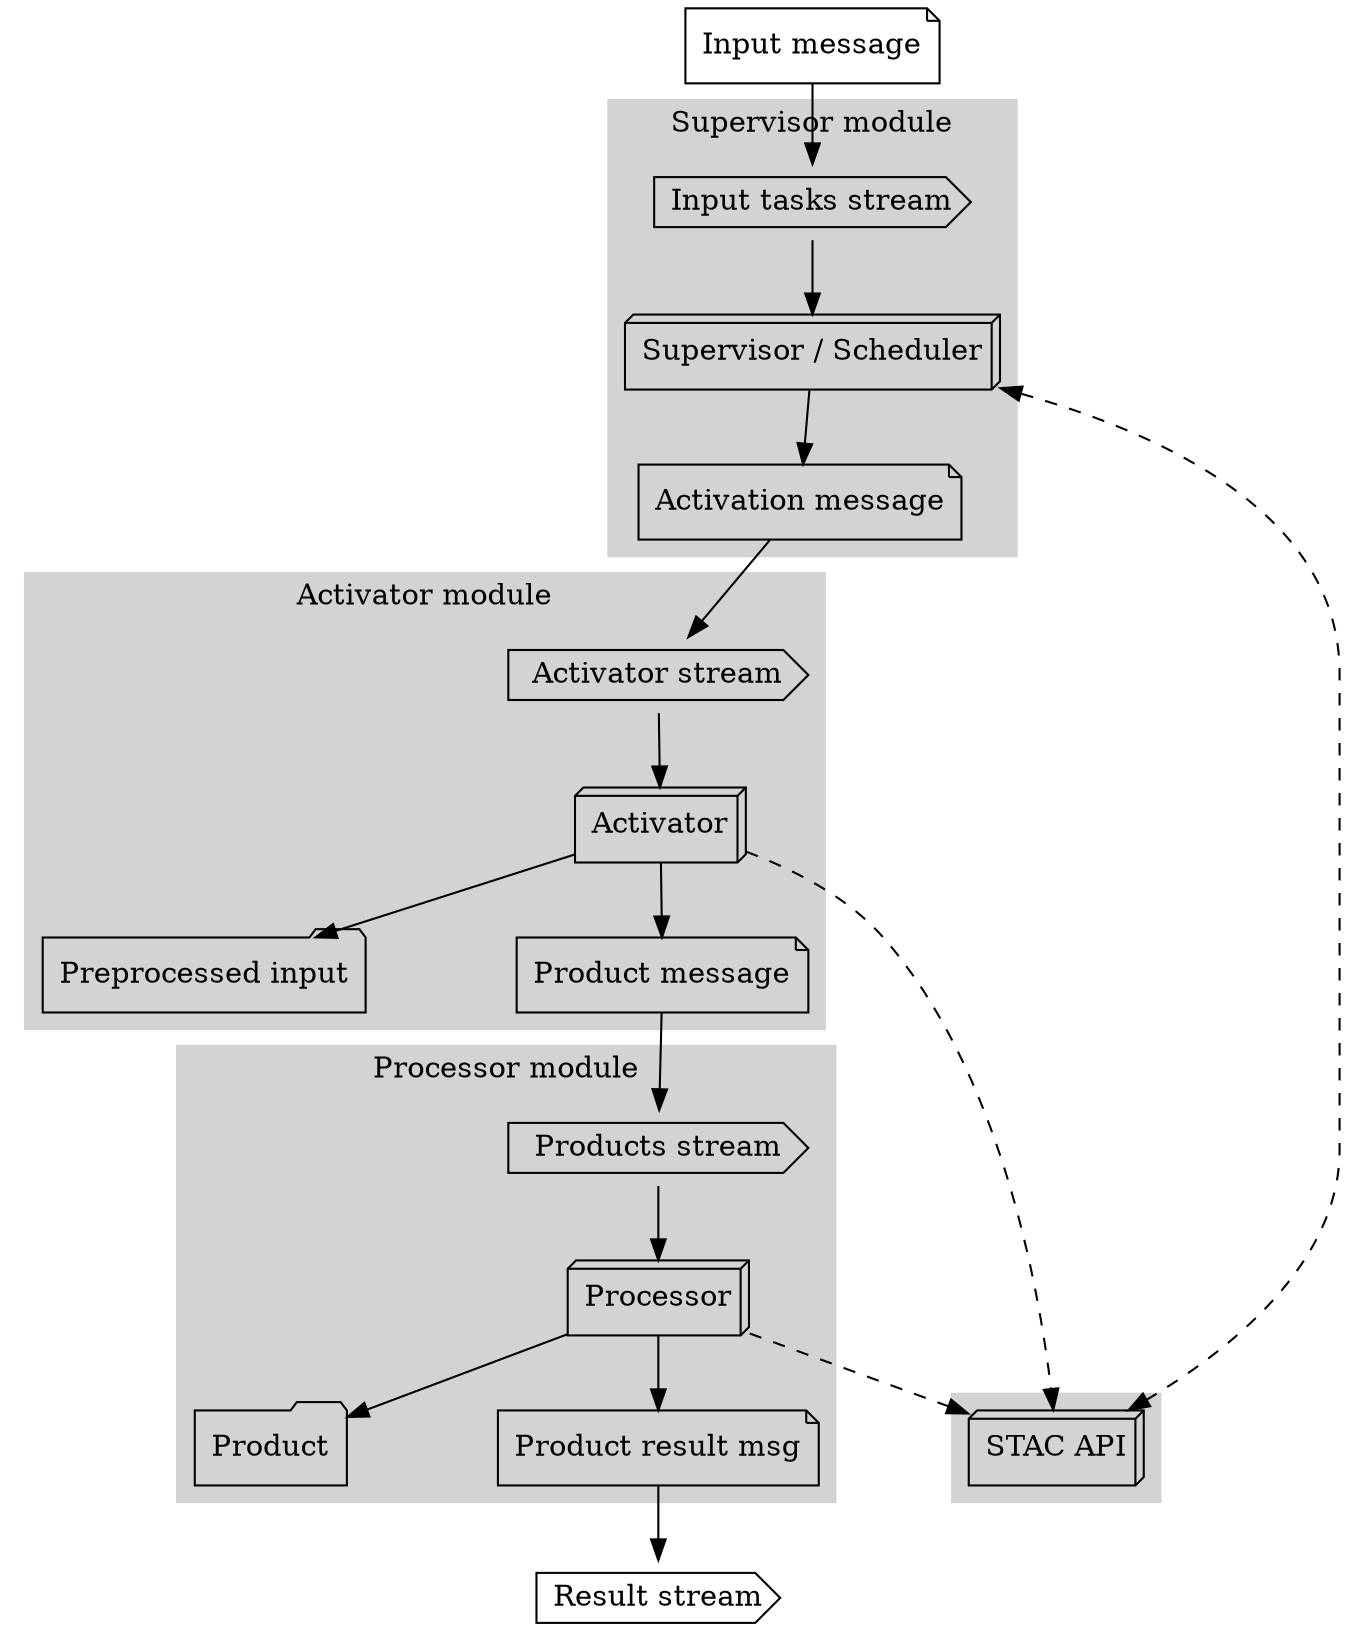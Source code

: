 digraph G {
    nodesep = 1
    ranksep = 0.5

    stac_api
    
    msg -> stream
    
    stream -> supervisor

    supervisor -> activation_msg

    supervisor -> stac_api [dir = both, style = dashed]

    activation_msg -> stream_activator

    stream_activator -> activator

    activator -> stac_api [style = dashed]

    activator -> preprocessed_input

    activator -> product_msg

    product_msg -> stream_products
    
    stream_products -> processor

    processor -> stac_api [style = dashed]

    processor -> product

    processor -> product_result_msg

    product_result_msg -> result_stream

    stac_api [shape = box3d, label = "STAC API"]
    stream [shape = cds, label = "Input tasks stream", width = 2]
    msg [shape = note, label = "Input message"]
    supervisor [shape = box3d, label = "Supervisor / Scheduler"]
    activation_msg [shape = note, label = "Activation message"]
    stream_activator [shape = cds, label = "Activator stream", width = 2]
    activator [shape = box3d, label = "Activator"]
    preprocessed_input [shape = folder, label = "Preprocessed input"]
    product_msg [shape = note, label = "Product message"]
    stream_products [shape = cds, label = "Products stream", width = 2]
    processor [shape = box3d, label = "Processor"]
    product [shape = folder, label = "Product"]
    product_result_msg [shape = note, label = "Product result msg"]
    result_stream [shape = cds, label = "Result stream"]

    subgraph cluster_persistence {
        style=filled;
		color=lightgrey;
		node [style=filled,color=white];
        stac_api;
    }

    subgraph cluster_superviser {
		style=filled;
		color=lightgrey;
		node [style=filled,color=white];
        stream;
        supervisor;
        activation_msg;
		label = "Supervisor module";
	}

    subgraph cluster_activator {
		style=filled;
		color=lightgrey;
		node [style=filled,color=white];
        stream_activator;
        activator;
        preprocessed_input;
        product_msg;
		label = "Activator module";
	}

    subgraph cluster_processor {
		style=filled;
		color=lightgrey;
		node [style=filled,color=white];
        stream_products;
        processor;
        product_result_msg;
        product;
		label = "Processor module";
	}
}

